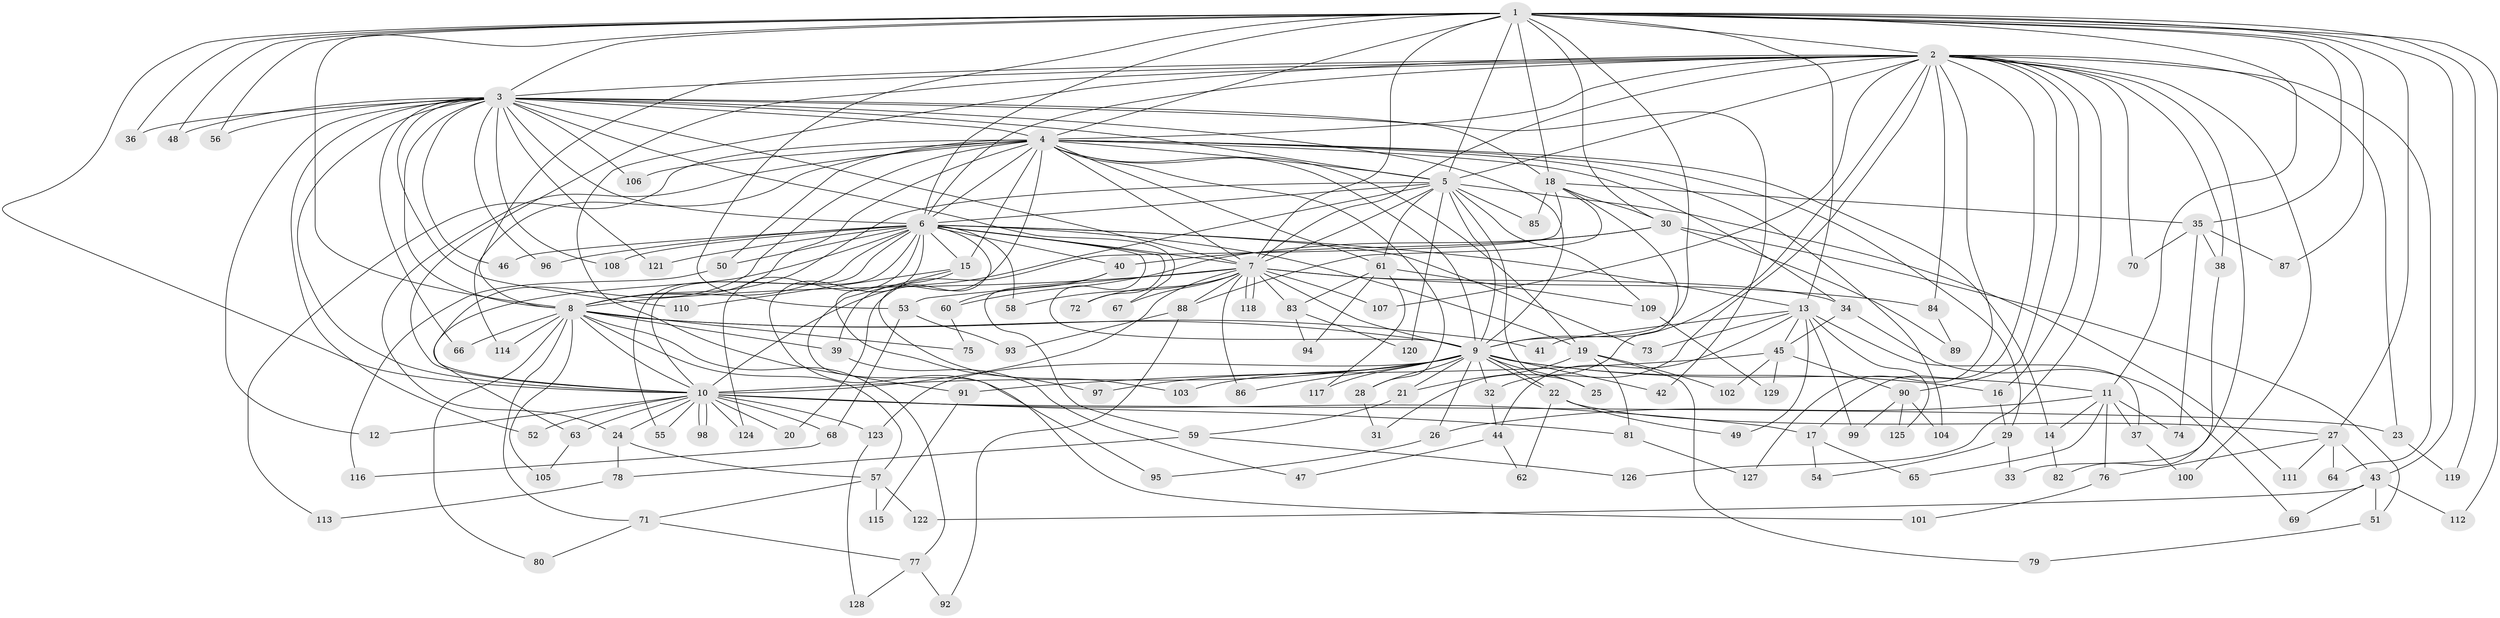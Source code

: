 // coarse degree distribution, {35: 0.010309278350515464, 22: 0.020618556701030927, 21: 0.020618556701030927, 13: 0.010309278350515464, 23: 0.010309278350515464, 19: 0.020618556701030927, 9: 0.030927835051546393, 3: 0.1958762886597938, 5: 0.030927835051546393, 4: 0.07216494845360824, 8: 0.010309278350515464, 6: 0.041237113402061855, 2: 0.5051546391752577, 7: 0.020618556701030927}
// Generated by graph-tools (version 1.1) at 2025/51/02/27/25 19:51:48]
// undirected, 129 vertices, 283 edges
graph export_dot {
graph [start="1"]
  node [color=gray90,style=filled];
  1;
  2;
  3;
  4;
  5;
  6;
  7;
  8;
  9;
  10;
  11;
  12;
  13;
  14;
  15;
  16;
  17;
  18;
  19;
  20;
  21;
  22;
  23;
  24;
  25;
  26;
  27;
  28;
  29;
  30;
  31;
  32;
  33;
  34;
  35;
  36;
  37;
  38;
  39;
  40;
  41;
  42;
  43;
  44;
  45;
  46;
  47;
  48;
  49;
  50;
  51;
  52;
  53;
  54;
  55;
  56;
  57;
  58;
  59;
  60;
  61;
  62;
  63;
  64;
  65;
  66;
  67;
  68;
  69;
  70;
  71;
  72;
  73;
  74;
  75;
  76;
  77;
  78;
  79;
  80;
  81;
  82;
  83;
  84;
  85;
  86;
  87;
  88;
  89;
  90;
  91;
  92;
  93;
  94;
  95;
  96;
  97;
  98;
  99;
  100;
  101;
  102;
  103;
  104;
  105;
  106;
  107;
  108;
  109;
  110;
  111;
  112;
  113;
  114;
  115;
  116;
  117;
  118;
  119;
  120;
  121;
  122;
  123;
  124;
  125;
  126;
  127;
  128;
  129;
  1 -- 2;
  1 -- 3;
  1 -- 4;
  1 -- 5;
  1 -- 6;
  1 -- 7;
  1 -- 8;
  1 -- 9;
  1 -- 10;
  1 -- 11;
  1 -- 13;
  1 -- 18;
  1 -- 27;
  1 -- 30;
  1 -- 35;
  1 -- 36;
  1 -- 43;
  1 -- 48;
  1 -- 53;
  1 -- 56;
  1 -- 87;
  1 -- 112;
  1 -- 119;
  2 -- 3;
  2 -- 4;
  2 -- 5;
  2 -- 6;
  2 -- 7;
  2 -- 8;
  2 -- 9;
  2 -- 10;
  2 -- 16;
  2 -- 17;
  2 -- 23;
  2 -- 32;
  2 -- 33;
  2 -- 38;
  2 -- 64;
  2 -- 70;
  2 -- 84;
  2 -- 90;
  2 -- 91;
  2 -- 100;
  2 -- 107;
  2 -- 126;
  2 -- 127;
  3 -- 4;
  3 -- 5;
  3 -- 6;
  3 -- 7;
  3 -- 8;
  3 -- 9;
  3 -- 10;
  3 -- 12;
  3 -- 18;
  3 -- 36;
  3 -- 42;
  3 -- 46;
  3 -- 48;
  3 -- 52;
  3 -- 56;
  3 -- 66;
  3 -- 67;
  3 -- 96;
  3 -- 106;
  3 -- 108;
  3 -- 110;
  3 -- 121;
  4 -- 5;
  4 -- 6;
  4 -- 7;
  4 -- 8;
  4 -- 9;
  4 -- 10;
  4 -- 14;
  4 -- 15;
  4 -- 19;
  4 -- 24;
  4 -- 28;
  4 -- 29;
  4 -- 34;
  4 -- 39;
  4 -- 50;
  4 -- 61;
  4 -- 104;
  4 -- 106;
  4 -- 113;
  4 -- 114;
  5 -- 6;
  5 -- 7;
  5 -- 8;
  5 -- 9;
  5 -- 10;
  5 -- 25;
  5 -- 61;
  5 -- 85;
  5 -- 109;
  5 -- 111;
  5 -- 120;
  6 -- 7;
  6 -- 8;
  6 -- 9;
  6 -- 10;
  6 -- 13;
  6 -- 15;
  6 -- 19;
  6 -- 40;
  6 -- 46;
  6 -- 50;
  6 -- 55;
  6 -- 58;
  6 -- 63;
  6 -- 72;
  6 -- 73;
  6 -- 95;
  6 -- 96;
  6 -- 103;
  6 -- 108;
  6 -- 121;
  6 -- 124;
  7 -- 8;
  7 -- 9;
  7 -- 10;
  7 -- 34;
  7 -- 53;
  7 -- 58;
  7 -- 67;
  7 -- 72;
  7 -- 83;
  7 -- 84;
  7 -- 86;
  7 -- 88;
  7 -- 107;
  7 -- 118;
  7 -- 118;
  8 -- 9;
  8 -- 10;
  8 -- 39;
  8 -- 41;
  8 -- 57;
  8 -- 66;
  8 -- 71;
  8 -- 75;
  8 -- 77;
  8 -- 80;
  8 -- 105;
  8 -- 114;
  9 -- 10;
  9 -- 11;
  9 -- 16;
  9 -- 21;
  9 -- 22;
  9 -- 22;
  9 -- 25;
  9 -- 26;
  9 -- 28;
  9 -- 32;
  9 -- 42;
  9 -- 86;
  9 -- 97;
  9 -- 103;
  9 -- 117;
  9 -- 123;
  10 -- 12;
  10 -- 17;
  10 -- 20;
  10 -- 23;
  10 -- 24;
  10 -- 52;
  10 -- 55;
  10 -- 63;
  10 -- 68;
  10 -- 81;
  10 -- 98;
  10 -- 98;
  10 -- 123;
  10 -- 124;
  11 -- 14;
  11 -- 26;
  11 -- 37;
  11 -- 65;
  11 -- 74;
  11 -- 76;
  13 -- 37;
  13 -- 41;
  13 -- 44;
  13 -- 45;
  13 -- 49;
  13 -- 73;
  13 -- 99;
  13 -- 125;
  14 -- 82;
  15 -- 97;
  15 -- 101;
  15 -- 110;
  16 -- 29;
  17 -- 54;
  17 -- 65;
  18 -- 20;
  18 -- 30;
  18 -- 31;
  18 -- 35;
  18 -- 85;
  18 -- 88;
  19 -- 21;
  19 -- 79;
  19 -- 81;
  19 -- 102;
  21 -- 59;
  22 -- 27;
  22 -- 49;
  22 -- 62;
  23 -- 119;
  24 -- 57;
  24 -- 78;
  26 -- 95;
  27 -- 43;
  27 -- 64;
  27 -- 76;
  27 -- 111;
  28 -- 31;
  29 -- 33;
  29 -- 54;
  30 -- 40;
  30 -- 51;
  30 -- 60;
  30 -- 89;
  32 -- 44;
  34 -- 45;
  34 -- 69;
  35 -- 38;
  35 -- 70;
  35 -- 74;
  35 -- 87;
  37 -- 100;
  38 -- 82;
  39 -- 47;
  40 -- 59;
  40 -- 60;
  43 -- 51;
  43 -- 69;
  43 -- 112;
  43 -- 122;
  44 -- 47;
  44 -- 62;
  45 -- 90;
  45 -- 91;
  45 -- 102;
  45 -- 129;
  50 -- 116;
  51 -- 79;
  53 -- 68;
  53 -- 93;
  57 -- 71;
  57 -- 115;
  57 -- 122;
  59 -- 78;
  59 -- 126;
  60 -- 75;
  61 -- 83;
  61 -- 94;
  61 -- 109;
  61 -- 117;
  63 -- 105;
  68 -- 116;
  71 -- 77;
  71 -- 80;
  76 -- 101;
  77 -- 92;
  77 -- 128;
  78 -- 113;
  81 -- 127;
  83 -- 94;
  83 -- 120;
  84 -- 89;
  88 -- 92;
  88 -- 93;
  90 -- 99;
  90 -- 104;
  90 -- 125;
  91 -- 115;
  109 -- 129;
  123 -- 128;
}

